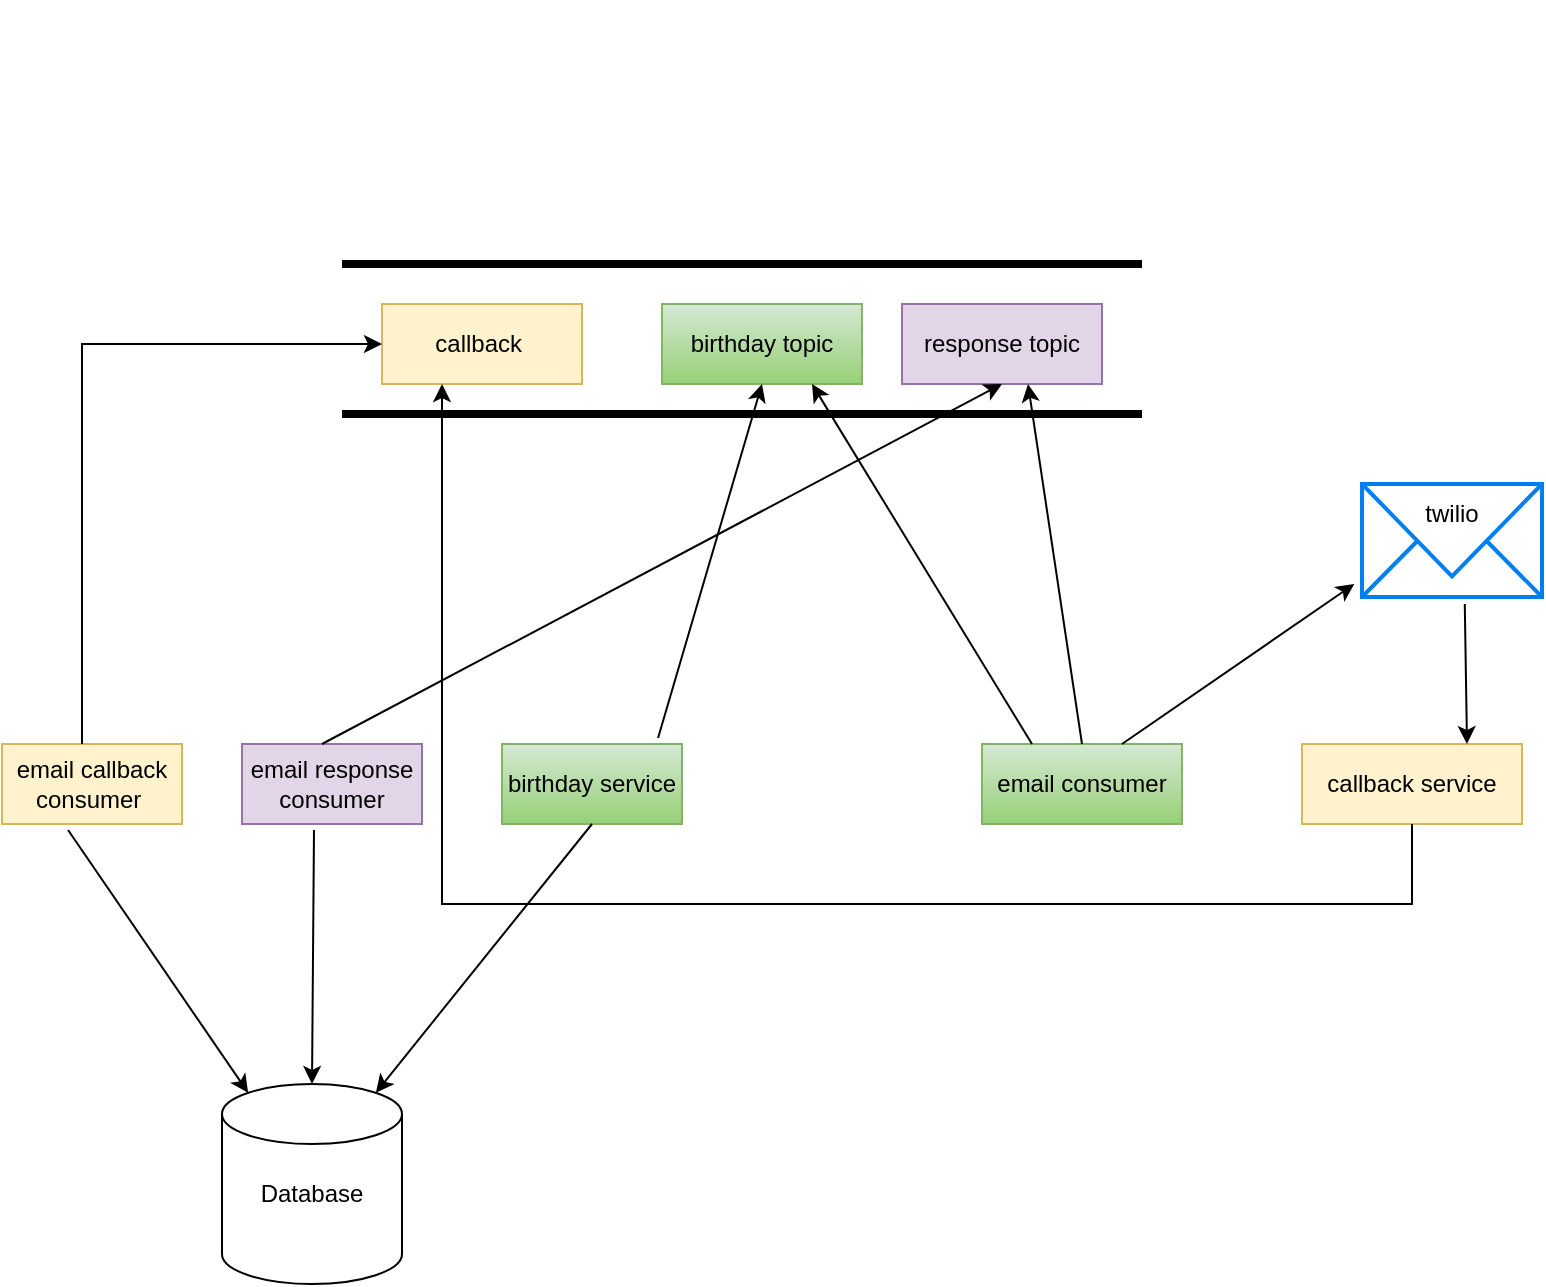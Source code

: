 <mxfile version="20.4.1" type="github">
  <diagram id="hQr8g_rGBQNaKWvCKsjL" name="Page-1">
    <mxGraphModel dx="868" dy="1531" grid="1" gridSize="10" guides="1" tooltips="1" connect="1" arrows="1" fold="1" page="1" pageScale="1" pageWidth="850" pageHeight="1100" math="0" shadow="0">
      <root>
        <mxCell id="0" />
        <mxCell id="1" parent="0" />
        <mxCell id="6pPP0Jc79lElMJPuCblK-1" value="" style="shape=cylinder3;whiteSpace=wrap;html=1;boundedLbl=1;backgroundOutline=1;size=15;" vertex="1" parent="1">
          <mxGeometry x="140" y="530" width="90" height="100" as="geometry" />
        </mxCell>
        <mxCell id="6pPP0Jc79lElMJPuCblK-2" value="email callback consumer&amp;nbsp;" style="rounded=0;whiteSpace=wrap;html=1;fillColor=#fff2cc;strokeColor=#d6b656;" vertex="1" parent="1">
          <mxGeometry x="30" y="360" width="90" height="40" as="geometry" />
        </mxCell>
        <mxCell id="6pPP0Jc79lElMJPuCblK-3" value="email response consumer" style="rounded=0;whiteSpace=wrap;html=1;fillColor=#e1d5e7;strokeColor=#9673a6;" vertex="1" parent="1">
          <mxGeometry x="150" y="360" width="90" height="40" as="geometry" />
        </mxCell>
        <mxCell id="6pPP0Jc79lElMJPuCblK-4" value="birthday service" style="rounded=0;whiteSpace=wrap;html=1;fillColor=#d5e8d4;gradientColor=#97d077;strokeColor=#82b366;" vertex="1" parent="1">
          <mxGeometry x="280" y="360" width="90" height="40" as="geometry" />
        </mxCell>
        <mxCell id="6pPP0Jc79lElMJPuCblK-5" value="email consumer" style="rounded=0;whiteSpace=wrap;html=1;fillColor=#d5e8d4;gradientColor=#97d077;strokeColor=#82b366;" vertex="1" parent="1">
          <mxGeometry x="520" y="360" width="100" height="40" as="geometry" />
        </mxCell>
        <mxCell id="6pPP0Jc79lElMJPuCblK-6" value="callback service" style="rounded=0;whiteSpace=wrap;html=1;fillColor=#fff2cc;strokeColor=#d6b656;" vertex="1" parent="1">
          <mxGeometry x="680" y="360" width="110" height="40" as="geometry" />
        </mxCell>
        <mxCell id="6pPP0Jc79lElMJPuCblK-8" value="" style="html=1;verticalLabelPosition=bottom;align=center;labelBackgroundColor=#ffffff;verticalAlign=top;strokeWidth=2;strokeColor=#0080F0;shadow=0;dashed=0;shape=mxgraph.ios7.icons.mail;" vertex="1" parent="1">
          <mxGeometry x="710" y="230" width="90" height="56.5" as="geometry" />
        </mxCell>
        <mxCell id="6pPP0Jc79lElMJPuCblK-10" value="" style="line;strokeWidth=4;html=1;perimeter=backbonePerimeter;points=[];outlineConnect=0;" vertex="1" parent="1">
          <mxGeometry x="200" y="-10" width="400" height="260" as="geometry" />
        </mxCell>
        <mxCell id="6pPP0Jc79lElMJPuCblK-11" value="" style="line;strokeWidth=4;html=1;perimeter=backbonePerimeter;points=[];outlineConnect=0;" vertex="1" parent="1">
          <mxGeometry x="200" y="190" width="400" height="10" as="geometry" />
        </mxCell>
        <mxCell id="6pPP0Jc79lElMJPuCblK-13" value="" style="shape=image;html=1;verticalAlign=top;verticalLabelPosition=bottom;labelBackgroundColor=#ffffff;imageAspect=0;aspect=fixed;image=https://cdn2.iconfinder.com/data/icons/essential-web-5/50/redo-again-repeat-arrow-uturn-128.png;direction=south;" vertex="1" parent="1">
          <mxGeometry x="305" y="320" width="40" height="40" as="geometry" />
        </mxCell>
        <mxCell id="6pPP0Jc79lElMJPuCblK-18" value="" style="endArrow=classic;html=1;rounded=0;exitX=0.5;exitY=1;exitDx=0;exitDy=0;entryX=0.855;entryY=0;entryDx=0;entryDy=4.35;entryPerimeter=0;" edge="1" parent="1" source="6pPP0Jc79lElMJPuCblK-4" target="6pPP0Jc79lElMJPuCblK-1">
          <mxGeometry width="50" height="50" relative="1" as="geometry">
            <mxPoint x="400" y="500" as="sourcePoint" />
            <mxPoint x="450" y="450" as="targetPoint" />
          </mxGeometry>
        </mxCell>
        <mxCell id="6pPP0Jc79lElMJPuCblK-20" value="callback&amp;nbsp;" style="rounded=0;whiteSpace=wrap;html=1;fillColor=#fff2cc;strokeColor=#d6b656;" vertex="1" parent="1">
          <mxGeometry x="220" y="140" width="100" height="40" as="geometry" />
        </mxCell>
        <mxCell id="6pPP0Jc79lElMJPuCblK-21" value="birthday topic" style="rounded=0;whiteSpace=wrap;html=1;fillColor=#d5e8d4;gradientColor=#97d077;strokeColor=#82b366;" vertex="1" parent="1">
          <mxGeometry x="360" y="140" width="100" height="40" as="geometry" />
        </mxCell>
        <mxCell id="6pPP0Jc79lElMJPuCblK-22" value="response topic" style="rounded=0;whiteSpace=wrap;html=1;fillColor=#e1d5e7;strokeColor=#9673a6;" vertex="1" parent="1">
          <mxGeometry x="480" y="140" width="100" height="40" as="geometry" />
        </mxCell>
        <mxCell id="6pPP0Jc79lElMJPuCblK-29" value="" style="endArrow=classic;html=1;rounded=0;entryX=0.5;entryY=1;entryDx=0;entryDy=0;exitX=0.867;exitY=-0.075;exitDx=0;exitDy=0;exitPerimeter=0;" edge="1" parent="1" source="6pPP0Jc79lElMJPuCblK-4" target="6pPP0Jc79lElMJPuCblK-21">
          <mxGeometry width="50" height="50" relative="1" as="geometry">
            <mxPoint x="400" y="310" as="sourcePoint" />
            <mxPoint x="450" y="260" as="targetPoint" />
          </mxGeometry>
        </mxCell>
        <mxCell id="6pPP0Jc79lElMJPuCblK-30" value="" style="endArrow=classic;html=1;rounded=0;entryX=0.75;entryY=1;entryDx=0;entryDy=0;" edge="1" parent="1" target="6pPP0Jc79lElMJPuCblK-21">
          <mxGeometry width="50" height="50" relative="1" as="geometry">
            <mxPoint x="545" y="360" as="sourcePoint" />
            <mxPoint x="595" y="310" as="targetPoint" />
          </mxGeometry>
        </mxCell>
        <mxCell id="6pPP0Jc79lElMJPuCblK-33" value="" style="endArrow=classic;html=1;rounded=0;exitX=0.367;exitY=1.075;exitDx=0;exitDy=0;exitPerimeter=0;entryX=0.145;entryY=0;entryDx=0;entryDy=4.35;entryPerimeter=0;" edge="1" parent="1" source="6pPP0Jc79lElMJPuCblK-2" target="6pPP0Jc79lElMJPuCblK-1">
          <mxGeometry width="50" height="50" relative="1" as="geometry">
            <mxPoint x="80" y="500" as="sourcePoint" />
            <mxPoint x="131" y="550" as="targetPoint" />
          </mxGeometry>
        </mxCell>
        <mxCell id="6pPP0Jc79lElMJPuCblK-34" value="" style="endArrow=classic;html=1;rounded=0;entryX=0.5;entryY=0;entryDx=0;entryDy=0;entryPerimeter=0;exitX=0.4;exitY=1.075;exitDx=0;exitDy=0;exitPerimeter=0;" edge="1" parent="1" source="6pPP0Jc79lElMJPuCblK-3" target="6pPP0Jc79lElMJPuCblK-1">
          <mxGeometry width="50" height="50" relative="1" as="geometry">
            <mxPoint x="400" y="400" as="sourcePoint" />
            <mxPoint x="450" y="350" as="targetPoint" />
          </mxGeometry>
        </mxCell>
        <mxCell id="6pPP0Jc79lElMJPuCblK-38" value="" style="endArrow=classic;html=1;rounded=0;entryX=0.75;entryY=0;entryDx=0;entryDy=0;exitX=0.571;exitY=1.062;exitDx=0;exitDy=0;exitPerimeter=0;" edge="1" parent="1" source="6pPP0Jc79lElMJPuCblK-8" target="6pPP0Jc79lElMJPuCblK-6">
          <mxGeometry width="50" height="50" relative="1" as="geometry">
            <mxPoint x="800" y="280" as="sourcePoint" />
            <mxPoint x="820" y="290" as="targetPoint" />
          </mxGeometry>
        </mxCell>
        <mxCell id="6pPP0Jc79lElMJPuCblK-39" value="" style="endArrow=classic;html=1;rounded=0;entryX=-0.043;entryY=0.885;entryDx=0;entryDy=0;entryPerimeter=0;" edge="1" parent="1" target="6pPP0Jc79lElMJPuCblK-8">
          <mxGeometry width="50" height="50" relative="1" as="geometry">
            <mxPoint x="590" y="360" as="sourcePoint" />
            <mxPoint x="640" y="310" as="targetPoint" />
          </mxGeometry>
        </mxCell>
        <mxCell id="6pPP0Jc79lElMJPuCblK-41" value="" style="endArrow=classic;html=1;rounded=0;exitX=0.5;exitY=1;exitDx=0;exitDy=0;entryX=0.3;entryY=1;entryDx=0;entryDy=0;entryPerimeter=0;" edge="1" parent="1" source="6pPP0Jc79lElMJPuCblK-6" target="6pPP0Jc79lElMJPuCblK-20">
          <mxGeometry width="50" height="50" relative="1" as="geometry">
            <mxPoint x="520" y="500" as="sourcePoint" />
            <mxPoint x="250" y="400" as="targetPoint" />
            <Array as="points">
              <mxPoint x="735" y="440" />
              <mxPoint x="610" y="440" />
              <mxPoint x="490" y="440" />
              <mxPoint x="370" y="440" />
              <mxPoint x="250" y="440" />
            </Array>
          </mxGeometry>
        </mxCell>
        <mxCell id="6pPP0Jc79lElMJPuCblK-42" value="" style="endArrow=classic;html=1;rounded=0;entryX=0;entryY=0.5;entryDx=0;entryDy=0;" edge="1" parent="1" target="6pPP0Jc79lElMJPuCblK-20">
          <mxGeometry width="50" height="50" relative="1" as="geometry">
            <mxPoint x="70" y="360" as="sourcePoint" />
            <mxPoint x="120" y="310" as="targetPoint" />
            <Array as="points">
              <mxPoint x="70" y="160" />
            </Array>
          </mxGeometry>
        </mxCell>
        <mxCell id="6pPP0Jc79lElMJPuCblK-43" value="" style="endArrow=classic;html=1;rounded=0;entryX=0.5;entryY=1;entryDx=0;entryDy=0;" edge="1" parent="1" target="6pPP0Jc79lElMJPuCblK-22">
          <mxGeometry width="50" height="50" relative="1" as="geometry">
            <mxPoint x="190" y="360" as="sourcePoint" />
            <mxPoint x="240" y="310" as="targetPoint" />
          </mxGeometry>
        </mxCell>
        <mxCell id="6pPP0Jc79lElMJPuCblK-44" value="" style="endArrow=classic;html=1;rounded=0;entryX=0.63;entryY=1;entryDx=0;entryDy=0;entryPerimeter=0;" edge="1" parent="1" target="6pPP0Jc79lElMJPuCblK-22">
          <mxGeometry width="50" height="50" relative="1" as="geometry">
            <mxPoint x="570" y="360" as="sourcePoint" />
            <mxPoint x="620" y="310" as="targetPoint" />
          </mxGeometry>
        </mxCell>
        <mxCell id="6pPP0Jc79lElMJPuCblK-46" value="twilio" style="text;html=1;strokeColor=none;fillColor=none;align=center;verticalAlign=middle;whiteSpace=wrap;rounded=0;" vertex="1" parent="1">
          <mxGeometry x="725" y="230" width="60" height="30" as="geometry" />
        </mxCell>
        <mxCell id="6pPP0Jc79lElMJPuCblK-47" value="Database" style="text;html=1;strokeColor=none;fillColor=none;align=center;verticalAlign=middle;whiteSpace=wrap;rounded=0;" vertex="1" parent="1">
          <mxGeometry x="155" y="570" width="60" height="30" as="geometry" />
        </mxCell>
      </root>
    </mxGraphModel>
  </diagram>
</mxfile>
